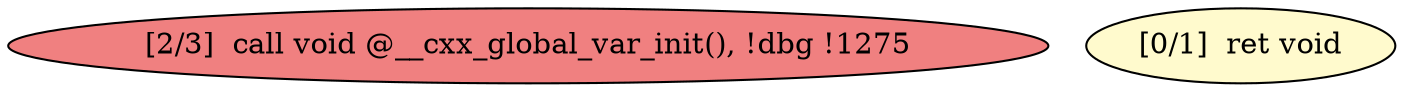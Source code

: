 
digraph G {


node336 [fillcolor=lightcoral,label="[2/3]  call void @__cxx_global_var_init(), !dbg !1275",shape=ellipse,style=filled ]
node335 [fillcolor=lemonchiffon,label="[0/1]  ret void",shape=ellipse,style=filled ]



}
